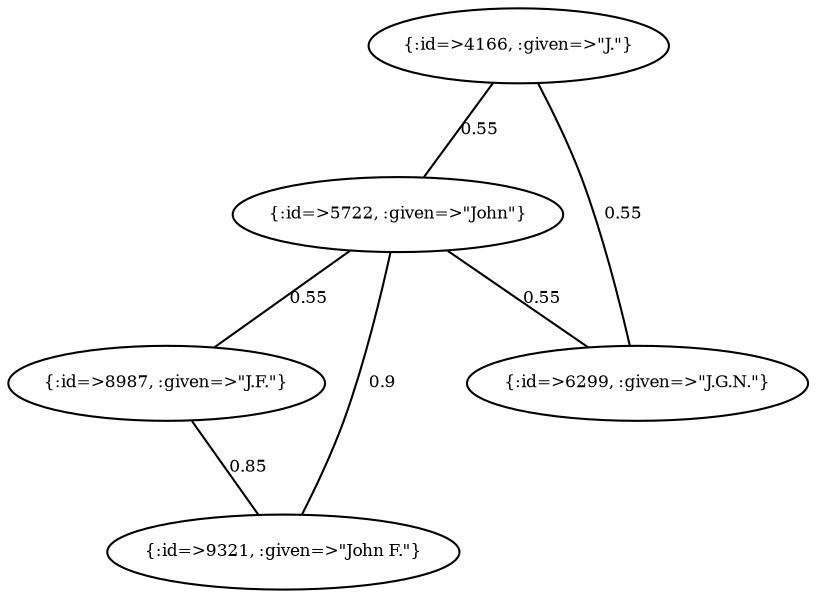 graph Collector__WeightedGraph {
    "{:id=>4166, :given=>\"J.\"}" [
        fontsize = 8,
        label = "{:id=>4166, :given=>\"J.\"}"
    ]

    "{:id=>5722, :given=>\"John\"}" [
        fontsize = 8,
        label = "{:id=>5722, :given=>\"John\"}"
    ]

    "{:id=>6299, :given=>\"J.G.N.\"}" [
        fontsize = 8,
        label = "{:id=>6299, :given=>\"J.G.N.\"}"
    ]

    "{:id=>8987, :given=>\"J.F.\"}" [
        fontsize = 8,
        label = "{:id=>8987, :given=>\"J.F.\"}"
    ]

    "{:id=>9321, :given=>\"John F.\"}" [
        fontsize = 8,
        label = "{:id=>9321, :given=>\"John F.\"}"
    ]

    "{:id=>4166, :given=>\"J.\"}" -- "{:id=>5722, :given=>\"John\"}" [
        fontsize = 8,
        label = 0.55
    ]

    "{:id=>4166, :given=>\"J.\"}" -- "{:id=>6299, :given=>\"J.G.N.\"}" [
        fontsize = 8,
        label = 0.55
    ]

    "{:id=>5722, :given=>\"John\"}" -- "{:id=>6299, :given=>\"J.G.N.\"}" [
        fontsize = 8,
        label = 0.55
    ]

    "{:id=>5722, :given=>\"John\"}" -- "{:id=>8987, :given=>\"J.F.\"}" [
        fontsize = 8,
        label = 0.55
    ]

    "{:id=>5722, :given=>\"John\"}" -- "{:id=>9321, :given=>\"John F.\"}" [
        fontsize = 8,
        label = 0.9
    ]

    "{:id=>8987, :given=>\"J.F.\"}" -- "{:id=>9321, :given=>\"John F.\"}" [
        fontsize = 8,
        label = 0.85
    ]
}
